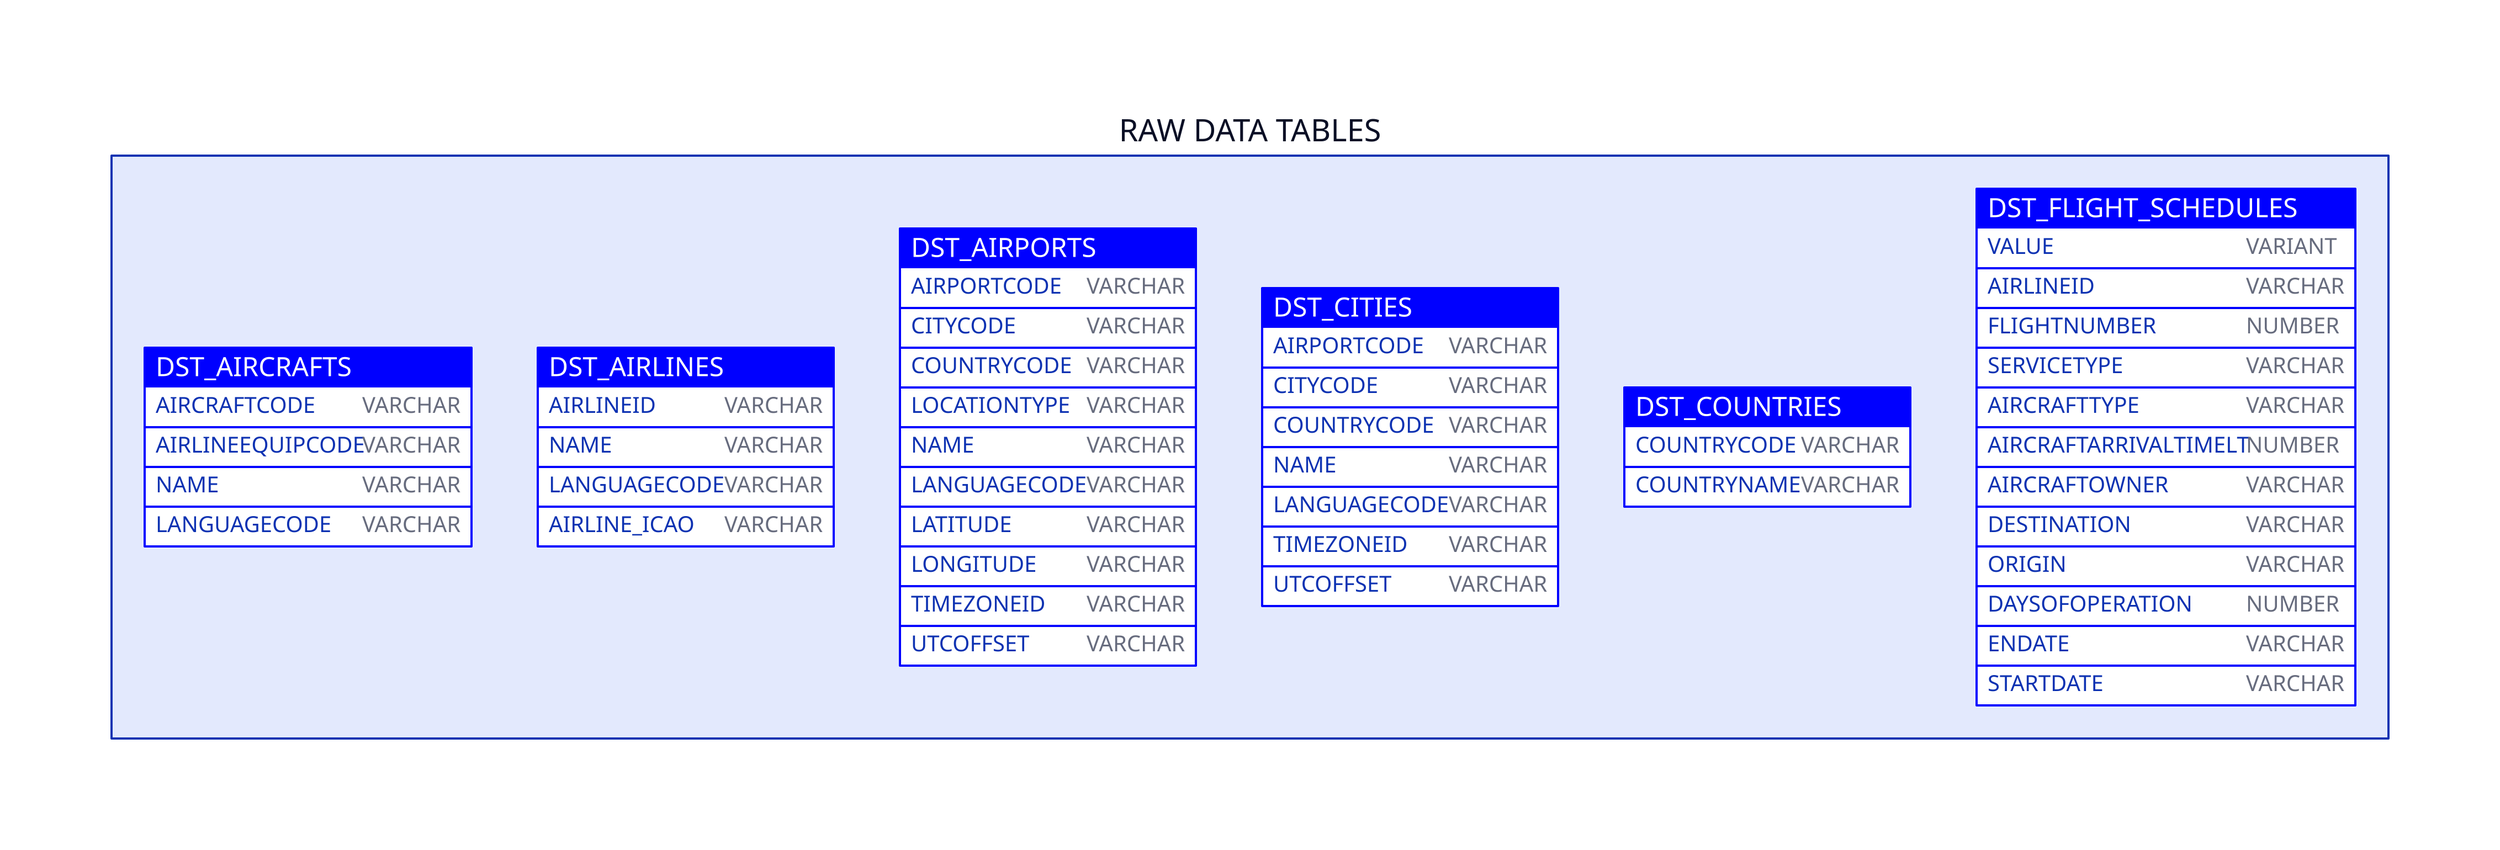 RAW DATA TABLES: {

    DST_AIRCRAFTS: {
        shape: sql_table
        style: {fill: blue}
        AIRCRAFTCODE: VARCHAR #{constraint: [primary_key]}
        AIRLINEEQUIPCODE: VARCHAR
        NAME: VARCHAR
        LANGUAGECODE: VARCHAR
    }

    DST_AIRLINES: {
        shape: sql_table
        style: {fill: blue}
        AIRLINEID: VARCHAR #{constraint: [primary_key]}
        NAME: VARCHAR
        LANGUAGECODE: VARCHAR
		AIRLINE_ICAO: VARCHAR
    }
	
    DST_AIRPORTS: {
        shape: sql_table
        style: {fill: blue}
        AIRPORTCODE: VARCHAR #{constraint: [primary_key]}
        CITYCODE: VARCHAR
        COUNTRYCODE: VARCHAR
        LOCATIONTYPE: VARCHAR
		NAME: VARCHAR
		LANGUAGECODE: VARCHAR
		LATITUDE: VARCHAR
		LONGITUDE: VARCHAR
		TIMEZONEID: VARCHAR
		UTCOFFSET: VARCHAR
    }
	
    DST_CITIES: {
        shape: sql_table
        style: {fill: blue}
        AIRPORTCODE: VARCHAR #{constraint: [primary_key]}
        CITYCODE: VARCHAR
		COUNTRYCODE: VARCHAR
        NAME: VARCHAR
        LANGUAGECODE: VARCHAR
		TIMEZONEID: VARCHAR
		UTCOFFSET: VARCHAR
    }
	
    DST_COUNTRIES: {
        shape: sql_table
        style: {fill: blue}
        COUNTRYCODE: VARCHAR #{constraint: [primary_key]}
        COUNTRYNAME: VARCHAR
    }	
	
    DST_FLIGHT_SCHEDULES: {
        shape: sql_table
        style: {fill: blue}
        VALUE: VARIANT #{constraint: [primary_key]}
        AIRLINEID: VARCHAR
		FLIGHTNUMBER: NUMBER
        SERVICETYPE: VARCHAR
        AIRCRAFTTYPE: VARCHAR
		AIRCRAFTARRIVALTIMELT: NUMBER
		AIRCRAFTOWNER: VARCHAR
		DESTINATION: VARCHAR
		ORIGIN: VARCHAR
		DAYSOFOPERATION: NUMBER
		ENDATE: VARCHAR
		STARTDATE: VARCHAR
    }	
	
	
	
    
    #generic fact_table
    #countries.id_country -> generic_fact_table.id_country: 1,n    
    
}